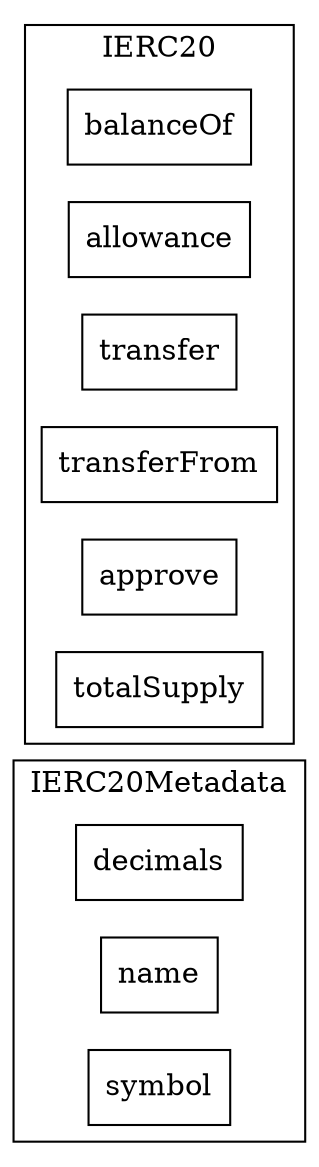 strict digraph {
rankdir="LR"
node [shape=box]
subgraph cluster_24_IERC20Metadata {
label = "IERC20Metadata"
"24_decimals" [label="decimals"]
"24_name" [label="name"]
"24_symbol" [label="symbol"]
}subgraph cluster_102_IERC20 {
label = "IERC20"
"102_balanceOf" [label="balanceOf"]
"102_allowance" [label="allowance"]
"102_transfer" [label="transfer"]
"102_transferFrom" [label="transferFrom"]
"102_approve" [label="approve"]
"102_totalSupply" [label="totalSupply"]
}subgraph cluster_solidity {
label = "[Solidity]"
}
}